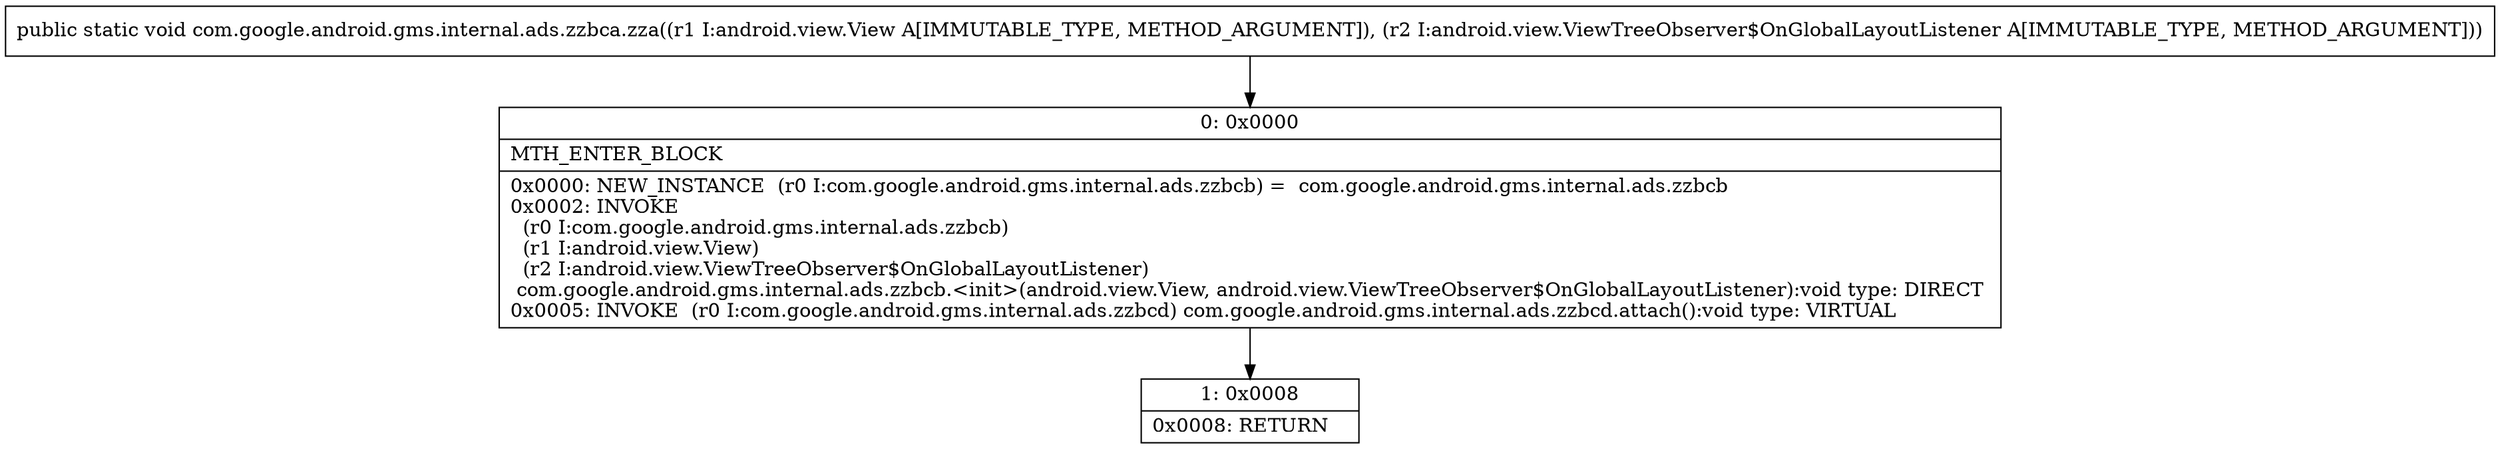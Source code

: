 digraph "CFG forcom.google.android.gms.internal.ads.zzbca.zza(Landroid\/view\/View;Landroid\/view\/ViewTreeObserver$OnGlobalLayoutListener;)V" {
Node_0 [shape=record,label="{0\:\ 0x0000|MTH_ENTER_BLOCK\l|0x0000: NEW_INSTANCE  (r0 I:com.google.android.gms.internal.ads.zzbcb) =  com.google.android.gms.internal.ads.zzbcb \l0x0002: INVOKE  \l  (r0 I:com.google.android.gms.internal.ads.zzbcb)\l  (r1 I:android.view.View)\l  (r2 I:android.view.ViewTreeObserver$OnGlobalLayoutListener)\l com.google.android.gms.internal.ads.zzbcb.\<init\>(android.view.View, android.view.ViewTreeObserver$OnGlobalLayoutListener):void type: DIRECT \l0x0005: INVOKE  (r0 I:com.google.android.gms.internal.ads.zzbcd) com.google.android.gms.internal.ads.zzbcd.attach():void type: VIRTUAL \l}"];
Node_1 [shape=record,label="{1\:\ 0x0008|0x0008: RETURN   \l}"];
MethodNode[shape=record,label="{public static void com.google.android.gms.internal.ads.zzbca.zza((r1 I:android.view.View A[IMMUTABLE_TYPE, METHOD_ARGUMENT]), (r2 I:android.view.ViewTreeObserver$OnGlobalLayoutListener A[IMMUTABLE_TYPE, METHOD_ARGUMENT])) }"];
MethodNode -> Node_0;
Node_0 -> Node_1;
}


